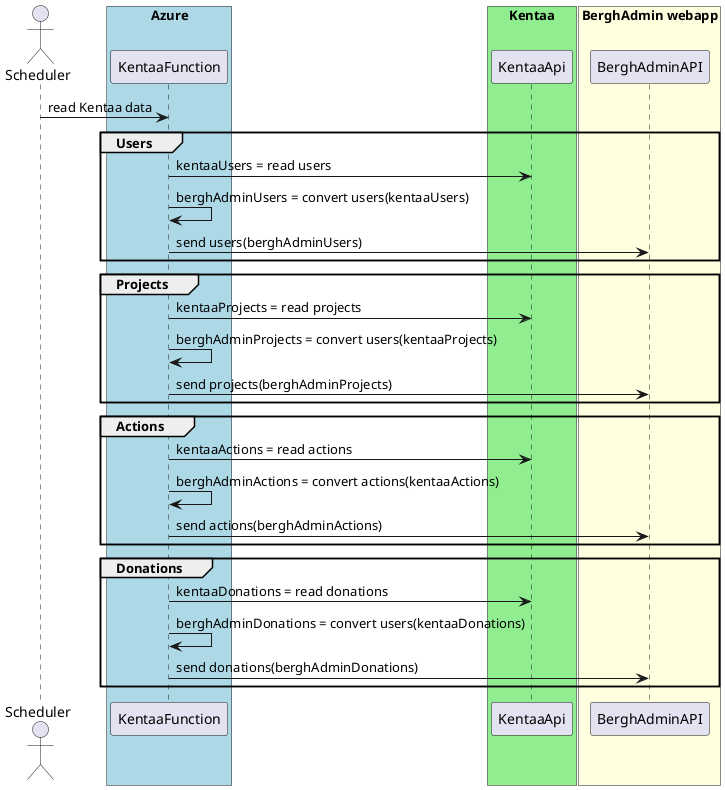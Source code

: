 @startuml KentaaInleesSequence

actor       Scheduler
box "Azure" #lightblue
participant KentaaFunction
end box
box "Kentaa" #lightgreen
participant KentaaApi
end box
box "BerghAdmin webapp" #lightyellow
participant BerghAdminAPI

Scheduler -> KentaaFunction : read Kentaa data

group Users
KentaaFunction -> KentaaApi : kentaaUsers = read users
KentaaFunction -> KentaaFunction : berghAdminUsers = convert users(kentaaUsers)
KentaaFunction -> BerghAdminAPI : send users(berghAdminUsers)
end

group Projects
KentaaFunction -> KentaaApi : kentaaProjects = read projects
KentaaFunction -> KentaaFunction : berghAdminProjects = convert users(kentaaProjects)
KentaaFunction -> BerghAdminAPI : send projects(berghAdminProjects)
end

group Actions
KentaaFunction -> KentaaApi : kentaaActions = read actions
KentaaFunction -> KentaaFunction : berghAdminActions = convert actions(kentaaActions)
KentaaFunction -> BerghAdminAPI : send actions(berghAdminActions)
end

group Donations
KentaaFunction -> KentaaApi : kentaaDonations = read donations
KentaaFunction -> KentaaFunction : berghAdminDonations = convert users(kentaaDonations)
KentaaFunction -> BerghAdminAPI : send donations(berghAdminDonations)
end

@enduml

